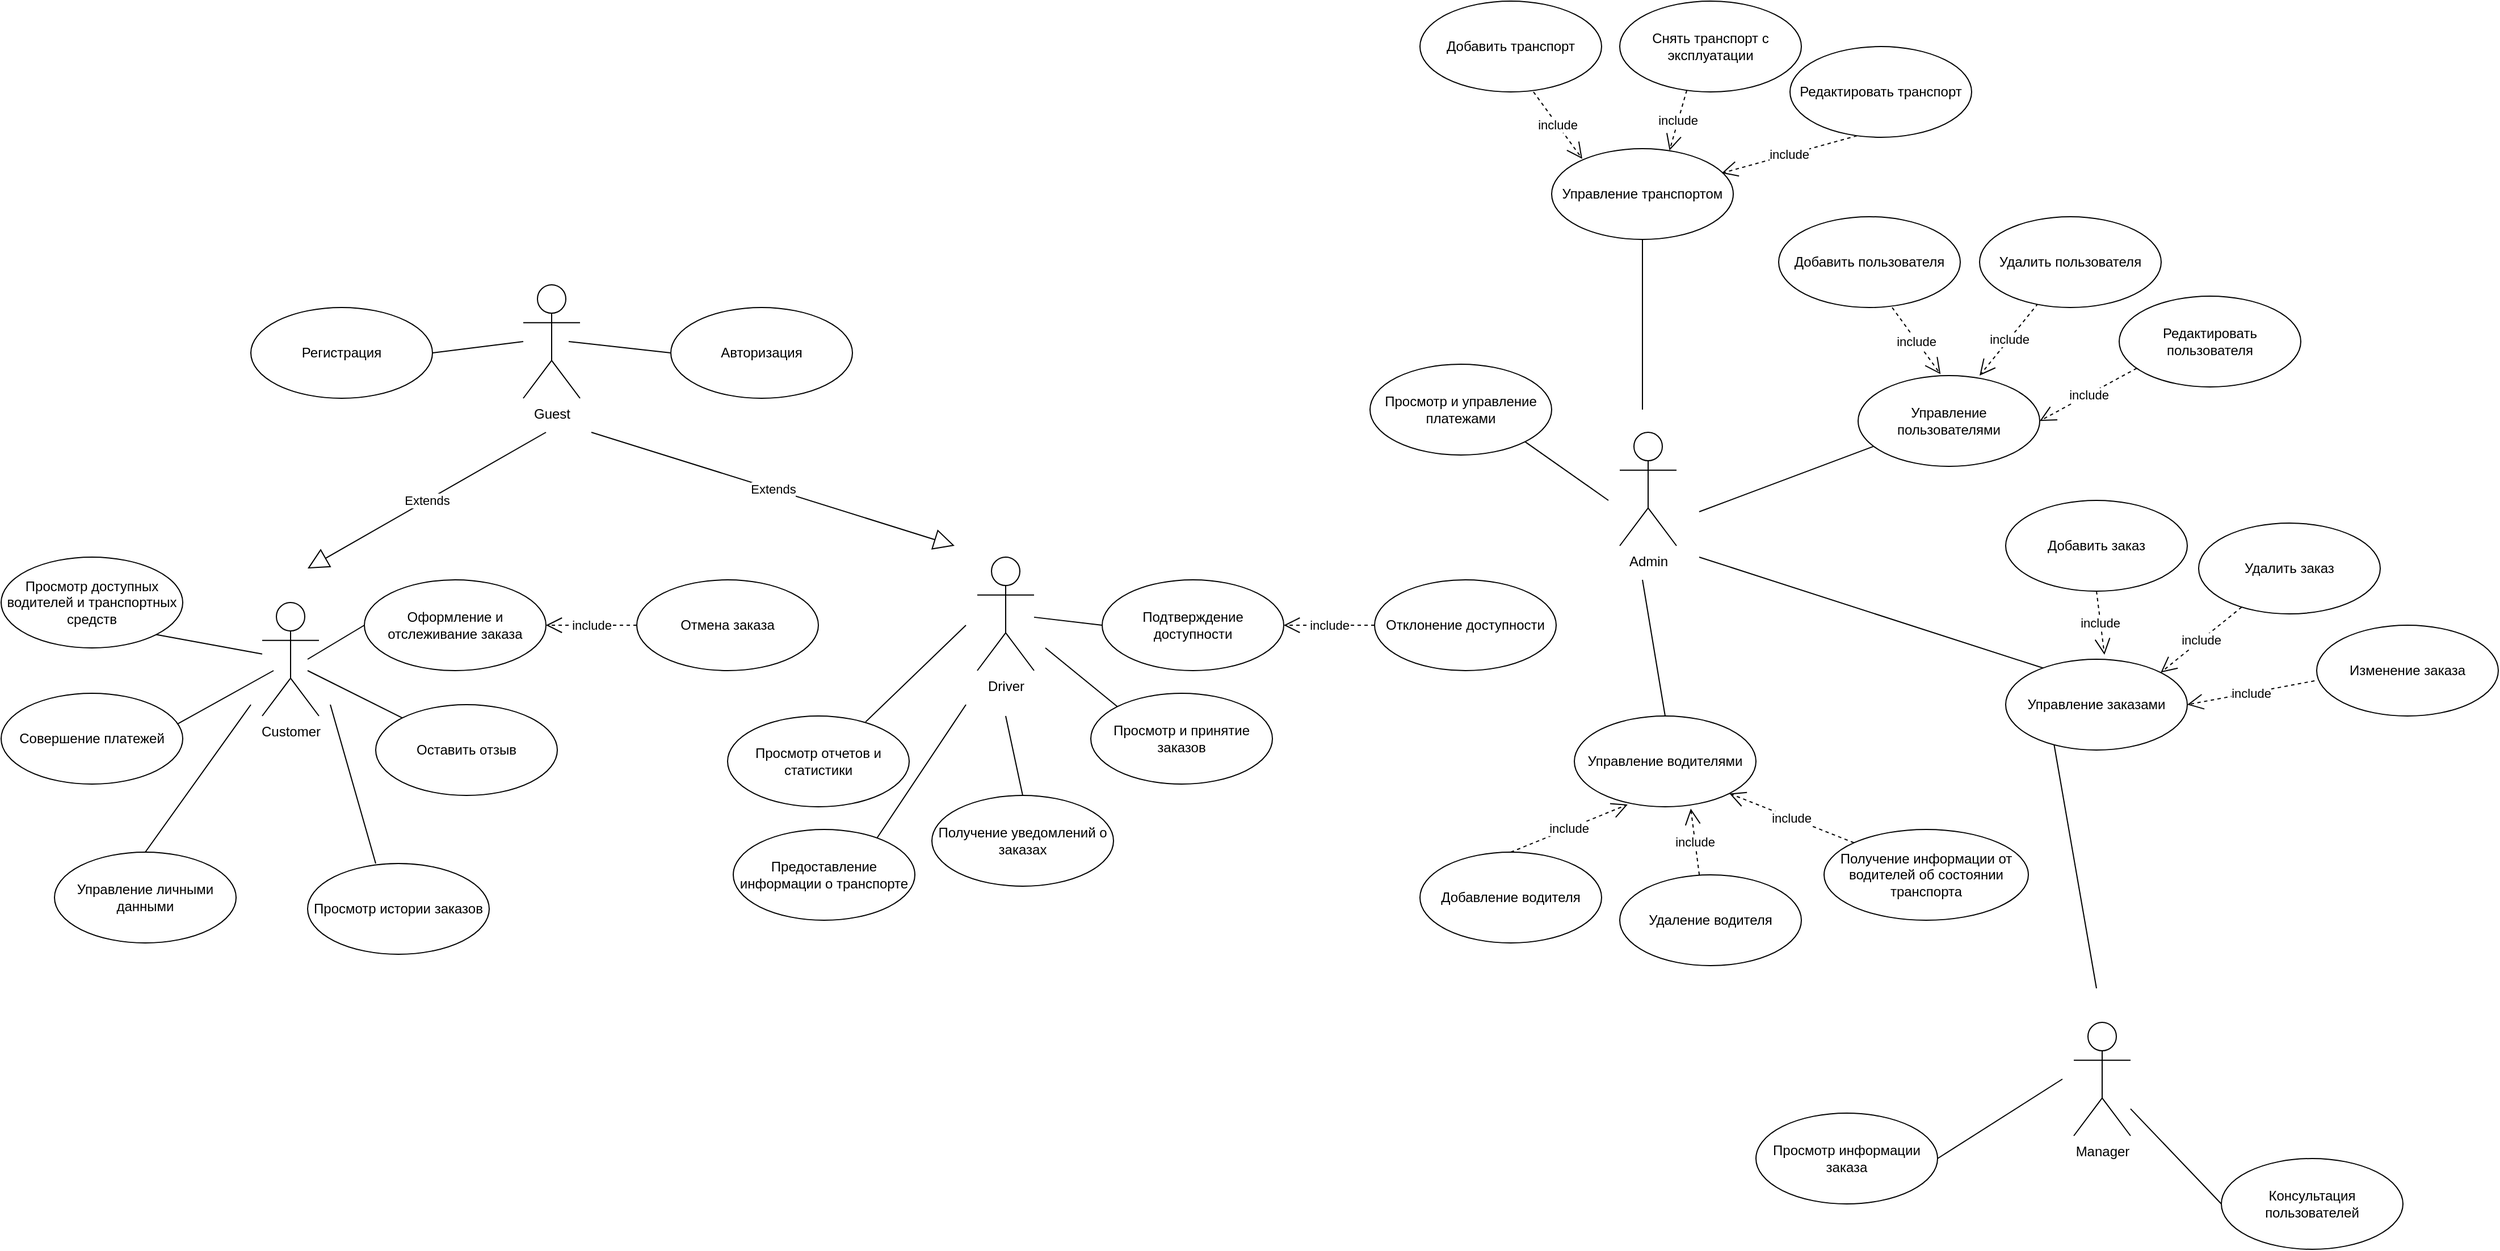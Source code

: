 <mxfile version="21.8.0" type="device">
  <diagram name="Страница — 1" id="VXsmKj18v7rsjrFNFDgO">
    <mxGraphModel dx="3521" dy="2352" grid="1" gridSize="10" guides="1" tooltips="1" connect="1" arrows="1" fold="1" page="1" pageScale="1" pageWidth="827" pageHeight="1169" math="0" shadow="0">
      <root>
        <mxCell id="0" />
        <mxCell id="1" parent="0" />
        <mxCell id="ml_u1-zQLclD2FH7gfV2-1" value="Guest" style="shape=umlActor;verticalLabelPosition=bottom;verticalAlign=top;html=1;outlineConnect=0;" parent="1" vertex="1">
          <mxGeometry x="-230" y="120" width="50" height="100" as="geometry" />
        </mxCell>
        <mxCell id="ml_u1-zQLclD2FH7gfV2-6" value="Авторизация" style="ellipse;whiteSpace=wrap;html=1;" parent="1" vertex="1">
          <mxGeometry x="-100" y="140" width="160" height="80" as="geometry" />
        </mxCell>
        <mxCell id="ml_u1-zQLclD2FH7gfV2-7" value="" style="endArrow=none;html=1;rounded=0;entryX=0;entryY=0.5;entryDx=0;entryDy=0;" parent="1" target="ml_u1-zQLclD2FH7gfV2-6" edge="1">
          <mxGeometry width="50" height="50" relative="1" as="geometry">
            <mxPoint x="-190" y="170" as="sourcePoint" />
            <mxPoint x="-30" y="360" as="targetPoint" />
          </mxGeometry>
        </mxCell>
        <mxCell id="ml_u1-zQLclD2FH7gfV2-8" value="Регистрация" style="ellipse;whiteSpace=wrap;html=1;" parent="1" vertex="1">
          <mxGeometry x="-470" y="140" width="160" height="80" as="geometry" />
        </mxCell>
        <mxCell id="ml_u1-zQLclD2FH7gfV2-9" value="" style="endArrow=none;html=1;rounded=0;exitX=1;exitY=0.5;exitDx=0;exitDy=0;" parent="1" source="ml_u1-zQLclD2FH7gfV2-8" edge="1">
          <mxGeometry width="50" height="50" relative="1" as="geometry">
            <mxPoint x="-195" y="180" as="sourcePoint" />
            <mxPoint x="-230" y="170" as="targetPoint" />
          </mxGeometry>
        </mxCell>
        <mxCell id="ml_u1-zQLclD2FH7gfV2-10" value="Customer" style="shape=umlActor;verticalLabelPosition=bottom;verticalAlign=top;html=1;outlineConnect=0;" parent="1" vertex="1">
          <mxGeometry x="-460" y="400" width="50" height="100" as="geometry" />
        </mxCell>
        <mxCell id="ml_u1-zQLclD2FH7gfV2-11" value="" style="endArrow=none;html=1;rounded=0;" parent="1" edge="1">
          <mxGeometry width="50" height="50" relative="1" as="geometry">
            <mxPoint x="-540" y="510" as="sourcePoint" />
            <mxPoint x="-450" y="460" as="targetPoint" />
          </mxGeometry>
        </mxCell>
        <mxCell id="ml_u1-zQLclD2FH7gfV2-12" value="Совершение платежей" style="ellipse;whiteSpace=wrap;html=1;" parent="1" vertex="1">
          <mxGeometry x="-690" y="480" width="160" height="80" as="geometry" />
        </mxCell>
        <mxCell id="ml_u1-zQLclD2FH7gfV2-13" value="Оставить отзыв" style="ellipse;whiteSpace=wrap;html=1;" parent="1" vertex="1">
          <mxGeometry x="-360" y="490" width="160" height="80" as="geometry" />
        </mxCell>
        <mxCell id="ml_u1-zQLclD2FH7gfV2-14" value="" style="endArrow=none;html=1;rounded=0;exitX=0;exitY=0;exitDx=0;exitDy=0;" parent="1" source="ml_u1-zQLclD2FH7gfV2-13" edge="1">
          <mxGeometry width="50" height="50" relative="1" as="geometry">
            <mxPoint x="-530" y="520" as="sourcePoint" />
            <mxPoint x="-420" y="460" as="targetPoint" />
          </mxGeometry>
        </mxCell>
        <mxCell id="ml_u1-zQLclD2FH7gfV2-15" value="Оформление и отслеживание заказа" style="ellipse;whiteSpace=wrap;html=1;" parent="1" vertex="1">
          <mxGeometry x="-370" y="380" width="160" height="80" as="geometry" />
        </mxCell>
        <mxCell id="ml_u1-zQLclD2FH7gfV2-16" value="" style="endArrow=none;html=1;rounded=0;exitX=0;exitY=0.5;exitDx=0;exitDy=0;" parent="1" source="ml_u1-zQLclD2FH7gfV2-15" edge="1">
          <mxGeometry width="50" height="50" relative="1" as="geometry">
            <mxPoint x="-327" y="512" as="sourcePoint" />
            <mxPoint x="-420" y="450" as="targetPoint" />
          </mxGeometry>
        </mxCell>
        <mxCell id="ml_u1-zQLclD2FH7gfV2-17" value="Просмотр доступных водителей и транспортных средств" style="ellipse;whiteSpace=wrap;html=1;" parent="1" vertex="1">
          <mxGeometry x="-690" y="360" width="160" height="80" as="geometry" />
        </mxCell>
        <mxCell id="ml_u1-zQLclD2FH7gfV2-18" value="" style="endArrow=none;html=1;rounded=0;exitX=1;exitY=1;exitDx=0;exitDy=0;" parent="1" source="ml_u1-zQLclD2FH7gfV2-17" target="ml_u1-zQLclD2FH7gfV2-10" edge="1">
          <mxGeometry width="50" height="50" relative="1" as="geometry">
            <mxPoint x="-530" y="520" as="sourcePoint" />
            <mxPoint x="-440" y="470" as="targetPoint" />
          </mxGeometry>
        </mxCell>
        <mxCell id="ml_u1-zQLclD2FH7gfV2-19" value="Управление личными данными" style="ellipse;whiteSpace=wrap;html=1;" parent="1" vertex="1">
          <mxGeometry x="-643" y="620" width="160" height="80" as="geometry" />
        </mxCell>
        <mxCell id="ml_u1-zQLclD2FH7gfV2-20" value="" style="endArrow=none;html=1;rounded=0;exitX=0.5;exitY=0;exitDx=0;exitDy=0;" parent="1" source="ml_u1-zQLclD2FH7gfV2-19" edge="1">
          <mxGeometry width="50" height="50" relative="1" as="geometry">
            <mxPoint x="-390" y="620" as="sourcePoint" />
            <mxPoint x="-470" y="490" as="targetPoint" />
          </mxGeometry>
        </mxCell>
        <mxCell id="ml_u1-zQLclD2FH7gfV2-21" value="" style="endArrow=none;html=1;rounded=0;" parent="1" edge="1">
          <mxGeometry width="50" height="50" relative="1" as="geometry">
            <mxPoint x="-360" y="630" as="sourcePoint" />
            <mxPoint x="-400" y="490" as="targetPoint" />
          </mxGeometry>
        </mxCell>
        <mxCell id="ml_u1-zQLclD2FH7gfV2-22" value="Просмотр истории заказов" style="ellipse;whiteSpace=wrap;html=1;" parent="1" vertex="1">
          <mxGeometry x="-420" y="630" width="160" height="80" as="geometry" />
        </mxCell>
        <mxCell id="ml_u1-zQLclD2FH7gfV2-24" value="include" style="endArrow=open;endSize=12;dashed=1;html=1;rounded=0;entryX=1;entryY=0.5;entryDx=0;entryDy=0;exitX=0;exitY=0.5;exitDx=0;exitDy=0;" parent="1" source="ml_u1-zQLclD2FH7gfV2-25" target="ml_u1-zQLclD2FH7gfV2-15" edge="1">
          <mxGeometry width="160" relative="1" as="geometry">
            <mxPoint x="-80" y="420" as="sourcePoint" />
            <mxPoint x="-280" y="590" as="targetPoint" />
          </mxGeometry>
        </mxCell>
        <mxCell id="ml_u1-zQLclD2FH7gfV2-25" value="Отмена заказа" style="ellipse;whiteSpace=wrap;html=1;" parent="1" vertex="1">
          <mxGeometry x="-130" y="380" width="160" height="80" as="geometry" />
        </mxCell>
        <mxCell id="ml_u1-zQLclD2FH7gfV2-27" value="Admin" style="shape=umlActor;verticalLabelPosition=bottom;verticalAlign=top;html=1;outlineConnect=0;" parent="1" vertex="1">
          <mxGeometry x="736" y="250" width="50" height="100" as="geometry" />
        </mxCell>
        <mxCell id="ml_u1-zQLclD2FH7gfV2-28" value="Просмотр и управление платежами" style="ellipse;whiteSpace=wrap;html=1;" parent="1" vertex="1">
          <mxGeometry x="516" y="190" width="160" height="80" as="geometry" />
        </mxCell>
        <mxCell id="ml_u1-zQLclD2FH7gfV2-30" value="" style="endArrow=none;html=1;rounded=0;entryX=1;entryY=1;entryDx=0;entryDy=0;" parent="1" edge="1">
          <mxGeometry width="50" height="50" relative="1" as="geometry">
            <mxPoint x="726" y="310" as="sourcePoint" />
            <mxPoint x="652.569" y="258.284" as="targetPoint" />
          </mxGeometry>
        </mxCell>
        <mxCell id="ml_u1-zQLclD2FH7gfV2-31" value="" style="endArrow=none;html=1;rounded=0;" parent="1" edge="1">
          <mxGeometry width="50" height="50" relative="1" as="geometry">
            <mxPoint x="806" y="320" as="sourcePoint" />
            <mxPoint x="966" y="260" as="targetPoint" />
          </mxGeometry>
        </mxCell>
        <mxCell id="ml_u1-zQLclD2FH7gfV2-33" value="Управление пользователями" style="ellipse;whiteSpace=wrap;html=1;" parent="1" vertex="1">
          <mxGeometry x="946" y="200" width="160" height="80" as="geometry" />
        </mxCell>
        <mxCell id="ml_u1-zQLclD2FH7gfV2-34" value="include" style="endArrow=open;endSize=12;dashed=1;html=1;rounded=0;entryX=0.454;entryY=-0.015;entryDx=0;entryDy=0;entryPerimeter=0;" parent="1" target="ml_u1-zQLclD2FH7gfV2-33" edge="1">
          <mxGeometry width="160" relative="1" as="geometry">
            <mxPoint x="976" y="140" as="sourcePoint" />
            <mxPoint x="1006" y="150" as="targetPoint" />
          </mxGeometry>
        </mxCell>
        <mxCell id="ml_u1-zQLclD2FH7gfV2-35" value="Добавить пользователя" style="ellipse;whiteSpace=wrap;html=1;" parent="1" vertex="1">
          <mxGeometry x="876" y="60" width="160" height="80" as="geometry" />
        </mxCell>
        <mxCell id="ml_u1-zQLclD2FH7gfV2-36" value="include" style="endArrow=open;endSize=12;dashed=1;html=1;rounded=0;entryX=0.454;entryY=-0.015;entryDx=0;entryDy=0;entryPerimeter=0;exitX=0.322;exitY=0.956;exitDx=0;exitDy=0;exitPerimeter=0;" parent="1" source="ml_u1-zQLclD2FH7gfV2-37" edge="1">
          <mxGeometry width="160" relative="1" as="geometry">
            <mxPoint x="1083" y="141" as="sourcePoint" />
            <mxPoint x="1053" y="200" as="targetPoint" />
          </mxGeometry>
        </mxCell>
        <mxCell id="ml_u1-zQLclD2FH7gfV2-37" value="Удалить пользователя" style="ellipse;whiteSpace=wrap;html=1;" parent="1" vertex="1">
          <mxGeometry x="1053" y="60" width="160" height="80" as="geometry" />
        </mxCell>
        <mxCell id="ml_u1-zQLclD2FH7gfV2-38" value="include" style="endArrow=open;endSize=12;dashed=1;html=1;rounded=0;entryX=1;entryY=0.5;entryDx=0;entryDy=0;exitX=0.097;exitY=0.794;exitDx=0;exitDy=0;exitPerimeter=0;" parent="1" source="ml_u1-zQLclD2FH7gfV2-39" target="ml_u1-zQLclD2FH7gfV2-33" edge="1">
          <mxGeometry width="160" relative="1" as="geometry">
            <mxPoint x="1206" y="221" as="sourcePoint" />
            <mxPoint x="1176" y="280" as="targetPoint" />
          </mxGeometry>
        </mxCell>
        <mxCell id="ml_u1-zQLclD2FH7gfV2-39" value="Редактировать пользователя" style="ellipse;whiteSpace=wrap;html=1;" parent="1" vertex="1">
          <mxGeometry x="1176" y="130" width="160" height="80" as="geometry" />
        </mxCell>
        <mxCell id="ml_u1-zQLclD2FH7gfV2-40" value="" style="endArrow=none;html=1;rounded=0;" parent="1" edge="1">
          <mxGeometry width="50" height="50" relative="1" as="geometry">
            <mxPoint x="756" y="230" as="sourcePoint" />
            <mxPoint x="756" y="70" as="targetPoint" />
          </mxGeometry>
        </mxCell>
        <mxCell id="ml_u1-zQLclD2FH7gfV2-41" value="Управление транспортом" style="ellipse;whiteSpace=wrap;html=1;" parent="1" vertex="1">
          <mxGeometry x="676" width="160" height="80" as="geometry" />
        </mxCell>
        <mxCell id="ml_u1-zQLclD2FH7gfV2-42" value="include" style="endArrow=open;endSize=12;dashed=1;html=1;rounded=0;entryX=0.454;entryY=-0.015;entryDx=0;entryDy=0;entryPerimeter=0;" parent="1" edge="1">
          <mxGeometry width="160" relative="1" as="geometry">
            <mxPoint x="660" y="-50" as="sourcePoint" />
            <mxPoint x="703" y="9" as="targetPoint" />
          </mxGeometry>
        </mxCell>
        <mxCell id="ml_u1-zQLclD2FH7gfV2-43" value="Добавить транспорт" style="ellipse;whiteSpace=wrap;html=1;" parent="1" vertex="1">
          <mxGeometry x="560" y="-130" width="160" height="80" as="geometry" />
        </mxCell>
        <mxCell id="ml_u1-zQLclD2FH7gfV2-44" value="include" style="endArrow=open;endSize=12;dashed=1;html=1;rounded=0;entryX=0.649;entryY=0.02;entryDx=0;entryDy=0;exitX=0.369;exitY=0.983;exitDx=0;exitDy=0;exitPerimeter=0;entryPerimeter=0;" parent="1" source="ml_u1-zQLclD2FH7gfV2-45" target="ml_u1-zQLclD2FH7gfV2-41" edge="1">
          <mxGeometry width="160" relative="1" as="geometry">
            <mxPoint x="836" y="-50" as="sourcePoint" />
            <mxPoint x="879" y="9" as="targetPoint" />
          </mxGeometry>
        </mxCell>
        <mxCell id="ml_u1-zQLclD2FH7gfV2-45" value="Снять транспорт с эксплуатации" style="ellipse;whiteSpace=wrap;html=1;" parent="1" vertex="1">
          <mxGeometry x="736" y="-130" width="160" height="80" as="geometry" />
        </mxCell>
        <mxCell id="ml_u1-zQLclD2FH7gfV2-46" value="include" style="endArrow=open;endSize=12;dashed=1;html=1;rounded=0;entryX=0.936;entryY=0.27;entryDx=0;entryDy=0;exitX=0.369;exitY=0.983;exitDx=0;exitDy=0;exitPerimeter=0;entryPerimeter=0;" parent="1" source="ml_u1-zQLclD2FH7gfV2-47" target="ml_u1-zQLclD2FH7gfV2-41" edge="1">
          <mxGeometry width="160" relative="1" as="geometry">
            <mxPoint x="986" y="-10" as="sourcePoint" />
            <mxPoint x="906" y="40" as="targetPoint" />
          </mxGeometry>
        </mxCell>
        <mxCell id="ml_u1-zQLclD2FH7gfV2-47" value="Редактировать транспорт" style="ellipse;whiteSpace=wrap;html=1;" parent="1" vertex="1">
          <mxGeometry x="886" y="-90" width="160" height="80" as="geometry" />
        </mxCell>
        <mxCell id="ml_u1-zQLclD2FH7gfV2-48" value="Driver" style="shape=umlActor;verticalLabelPosition=bottom;verticalAlign=top;html=1;outlineConnect=0;" parent="1" vertex="1">
          <mxGeometry x="170" y="360" width="50" height="100" as="geometry" />
        </mxCell>
        <mxCell id="ml_u1-zQLclD2FH7gfV2-49" value="Extends" style="endArrow=block;endSize=16;endFill=0;html=1;rounded=0;" parent="1" edge="1">
          <mxGeometry width="160" relative="1" as="geometry">
            <mxPoint x="-210" y="250" as="sourcePoint" />
            <mxPoint x="-420" y="370" as="targetPoint" />
          </mxGeometry>
        </mxCell>
        <mxCell id="ml_u1-zQLclD2FH7gfV2-50" value="Extends" style="endArrow=block;endSize=16;endFill=0;html=1;rounded=0;" parent="1" edge="1">
          <mxGeometry width="160" relative="1" as="geometry">
            <mxPoint x="-170" y="250" as="sourcePoint" />
            <mxPoint x="150" y="350" as="targetPoint" />
          </mxGeometry>
        </mxCell>
        <mxCell id="ml_u1-zQLclD2FH7gfV2-51" value="Подтверждение доступности" style="ellipse;whiteSpace=wrap;html=1;" parent="1" vertex="1">
          <mxGeometry x="280" y="380" width="160" height="80" as="geometry" />
        </mxCell>
        <mxCell id="ml_u1-zQLclD2FH7gfV2-52" value="" style="endArrow=none;html=1;rounded=0;entryX=0;entryY=0.5;entryDx=0;entryDy=0;" parent="1" source="ml_u1-zQLclD2FH7gfV2-48" target="ml_u1-zQLclD2FH7gfV2-51" edge="1">
          <mxGeometry width="50" height="50" relative="1" as="geometry">
            <mxPoint x="250" y="490" as="sourcePoint" />
            <mxPoint x="300" y="440" as="targetPoint" />
          </mxGeometry>
        </mxCell>
        <mxCell id="ml_u1-zQLclD2FH7gfV2-53" value="Просмотр и принятие заказов" style="ellipse;whiteSpace=wrap;html=1;" parent="1" vertex="1">
          <mxGeometry x="270" y="480" width="160" height="80" as="geometry" />
        </mxCell>
        <mxCell id="ml_u1-zQLclD2FH7gfV2-54" value="" style="endArrow=none;html=1;rounded=0;entryX=0;entryY=0;entryDx=0;entryDy=0;" parent="1" target="ml_u1-zQLclD2FH7gfV2-53" edge="1">
          <mxGeometry width="50" height="50" relative="1" as="geometry">
            <mxPoint x="230" y="440" as="sourcePoint" />
            <mxPoint x="290" y="430" as="targetPoint" />
          </mxGeometry>
        </mxCell>
        <mxCell id="ml_u1-zQLclD2FH7gfV2-55" value="Получение уведомлений о заказах" style="ellipse;whiteSpace=wrap;html=1;" parent="1" vertex="1">
          <mxGeometry x="130" y="570" width="160" height="80" as="geometry" />
        </mxCell>
        <mxCell id="ml_u1-zQLclD2FH7gfV2-56" value="" style="endArrow=none;html=1;rounded=0;exitX=0.5;exitY=0;exitDx=0;exitDy=0;" parent="1" source="ml_u1-zQLclD2FH7gfV2-55" edge="1">
          <mxGeometry width="50" height="50" relative="1" as="geometry">
            <mxPoint x="60" y="630" as="sourcePoint" />
            <mxPoint x="195" y="500" as="targetPoint" />
          </mxGeometry>
        </mxCell>
        <mxCell id="ml_u1-zQLclD2FH7gfV2-57" value="Просмотр отчетов и статистики" style="ellipse;whiteSpace=wrap;html=1;" parent="1" vertex="1">
          <mxGeometry x="-50" y="500" width="160" height="80" as="geometry" />
        </mxCell>
        <mxCell id="ml_u1-zQLclD2FH7gfV2-58" value="" style="endArrow=none;html=1;rounded=0;exitX=0.76;exitY=0.065;exitDx=0;exitDy=0;exitPerimeter=0;" parent="1" source="ml_u1-zQLclD2FH7gfV2-57" edge="1">
          <mxGeometry width="50" height="50" relative="1" as="geometry">
            <mxPoint x="60" y="720" as="sourcePoint" />
            <mxPoint x="160" y="420" as="targetPoint" />
          </mxGeometry>
        </mxCell>
        <mxCell id="ml_u1-zQLclD2FH7gfV2-59" value="" style="endArrow=none;html=1;rounded=0;" parent="1" edge="1">
          <mxGeometry width="50" height="50" relative="1" as="geometry">
            <mxPoint x="80" y="610" as="sourcePoint" />
            <mxPoint x="160" y="490" as="targetPoint" />
          </mxGeometry>
        </mxCell>
        <mxCell id="ml_u1-zQLclD2FH7gfV2-60" value="Предоставление информации о транспорте" style="ellipse;whiteSpace=wrap;html=1;" parent="1" vertex="1">
          <mxGeometry x="-45" y="600" width="160" height="80" as="geometry" />
        </mxCell>
        <mxCell id="qE9lVxydDgMw5gsuQjgU-1" value="Manager" style="shape=umlActor;verticalLabelPosition=bottom;verticalAlign=top;html=1;outlineConnect=0;" vertex="1" parent="1">
          <mxGeometry x="1136" y="770" width="50" height="100" as="geometry" />
        </mxCell>
        <mxCell id="qE9lVxydDgMw5gsuQjgU-2" value="Просмотр информации заказа" style="ellipse;whiteSpace=wrap;html=1;" vertex="1" parent="1">
          <mxGeometry x="856" y="850" width="160" height="80" as="geometry" />
        </mxCell>
        <mxCell id="qE9lVxydDgMw5gsuQjgU-3" value="" style="endArrow=none;html=1;rounded=0;exitX=1;exitY=0.5;exitDx=0;exitDy=0;" edge="1" parent="1" source="qE9lVxydDgMw5gsuQjgU-2">
          <mxGeometry width="50" height="50" relative="1" as="geometry">
            <mxPoint x="916" y="730" as="sourcePoint" />
            <mxPoint x="1126" y="820" as="targetPoint" />
          </mxGeometry>
        </mxCell>
        <mxCell id="qE9lVxydDgMw5gsuQjgU-4" value="" style="endArrow=none;html=1;rounded=0;" edge="1" parent="1">
          <mxGeometry width="50" height="50" relative="1" as="geometry">
            <mxPoint x="1116" y="460" as="sourcePoint" />
            <mxPoint x="806" y="360" as="targetPoint" />
          </mxGeometry>
        </mxCell>
        <mxCell id="qE9lVxydDgMw5gsuQjgU-5" value="" style="endArrow=none;html=1;rounded=0;" edge="1" parent="1">
          <mxGeometry width="50" height="50" relative="1" as="geometry">
            <mxPoint x="1156" y="740" as="sourcePoint" />
            <mxPoint x="1116" y="510" as="targetPoint" />
          </mxGeometry>
        </mxCell>
        <mxCell id="qE9lVxydDgMw5gsuQjgU-6" value="Управление заказами" style="ellipse;whiteSpace=wrap;html=1;" vertex="1" parent="1">
          <mxGeometry x="1076" y="450" width="160" height="80" as="geometry" />
        </mxCell>
        <mxCell id="qE9lVxydDgMw5gsuQjgU-7" value="include" style="endArrow=open;endSize=12;dashed=1;html=1;rounded=0;entryX=0.544;entryY=-0.05;entryDx=0;entryDy=0;entryPerimeter=0;exitX=0.5;exitY=1;exitDx=0;exitDy=0;" edge="1" parent="1" source="qE9lVxydDgMw5gsuQjgU-8" target="qE9lVxydDgMw5gsuQjgU-6">
          <mxGeometry width="160" relative="1" as="geometry">
            <mxPoint x="1206" y="390" as="sourcePoint" />
            <mxPoint x="1249" y="449" as="targetPoint" />
          </mxGeometry>
        </mxCell>
        <mxCell id="qE9lVxydDgMw5gsuQjgU-8" value="Добавить заказ" style="ellipse;whiteSpace=wrap;html=1;" vertex="1" parent="1">
          <mxGeometry x="1076" y="310" width="160" height="80" as="geometry" />
        </mxCell>
        <mxCell id="qE9lVxydDgMw5gsuQjgU-9" value="include" style="endArrow=open;endSize=12;dashed=1;html=1;rounded=0;entryX=1;entryY=0;entryDx=0;entryDy=0;" edge="1" source="qE9lVxydDgMw5gsuQjgU-10" parent="1" target="qE9lVxydDgMw5gsuQjgU-6">
          <mxGeometry width="160" relative="1" as="geometry">
            <mxPoint x="1313" y="391" as="sourcePoint" />
            <mxPoint x="1283" y="450" as="targetPoint" />
          </mxGeometry>
        </mxCell>
        <mxCell id="qE9lVxydDgMw5gsuQjgU-10" value="Удалить заказ" style="ellipse;whiteSpace=wrap;html=1;" vertex="1" parent="1">
          <mxGeometry x="1246" y="330" width="160" height="80" as="geometry" />
        </mxCell>
        <mxCell id="qE9lVxydDgMw5gsuQjgU-11" value="Изменение заказа" style="ellipse;whiteSpace=wrap;html=1;" vertex="1" parent="1">
          <mxGeometry x="1350" y="420" width="160" height="80" as="geometry" />
        </mxCell>
        <mxCell id="qE9lVxydDgMw5gsuQjgU-12" value="include" style="endArrow=open;endSize=12;dashed=1;html=1;rounded=0;entryX=1;entryY=0.5;entryDx=0;entryDy=0;exitX=0.013;exitY=0.613;exitDx=0;exitDy=0;exitPerimeter=0;" edge="1" parent="1" target="qE9lVxydDgMw5gsuQjgU-6">
          <mxGeometry width="160" relative="1" as="geometry">
            <mxPoint x="1348.08" y="469.04" as="sourcePoint" />
            <mxPoint x="1223" y="472" as="targetPoint" />
          </mxGeometry>
        </mxCell>
        <mxCell id="qE9lVxydDgMw5gsuQjgU-13" value="Консультация пользователей" style="ellipse;whiteSpace=wrap;html=1;" vertex="1" parent="1">
          <mxGeometry x="1266" y="890" width="160" height="80" as="geometry" />
        </mxCell>
        <mxCell id="qE9lVxydDgMw5gsuQjgU-14" value="" style="endArrow=none;html=1;rounded=0;exitX=0;exitY=0.5;exitDx=0;exitDy=0;" edge="1" parent="1" source="qE9lVxydDgMw5gsuQjgU-13" target="qE9lVxydDgMw5gsuQjgU-1">
          <mxGeometry width="50" height="50" relative="1" as="geometry">
            <mxPoint x="1026" y="900" as="sourcePoint" />
            <mxPoint x="1136" y="830" as="targetPoint" />
          </mxGeometry>
        </mxCell>
        <mxCell id="qE9lVxydDgMw5gsuQjgU-15" value="Управление водителями" style="ellipse;whiteSpace=wrap;html=1;" vertex="1" parent="1">
          <mxGeometry x="696" y="500" width="160" height="80" as="geometry" />
        </mxCell>
        <mxCell id="qE9lVxydDgMw5gsuQjgU-16" value="" style="endArrow=none;html=1;rounded=0;entryX=0.5;entryY=0;entryDx=0;entryDy=0;" edge="1" parent="1" target="qE9lVxydDgMw5gsuQjgU-15">
          <mxGeometry width="50" height="50" relative="1" as="geometry">
            <mxPoint x="756" y="380" as="sourcePoint" />
            <mxPoint x="663" y="268" as="targetPoint" />
          </mxGeometry>
        </mxCell>
        <mxCell id="qE9lVxydDgMw5gsuQjgU-17" value="include" style="endArrow=open;endSize=12;dashed=1;html=1;rounded=0;entryX=0.544;entryY=-0.05;entryDx=0;entryDy=0;entryPerimeter=0;exitX=0.5;exitY=0;exitDx=0;exitDy=0;" edge="1" parent="1" source="qE9lVxydDgMw5gsuQjgU-18">
          <mxGeometry width="160" relative="1" as="geometry">
            <mxPoint x="706" y="642" as="sourcePoint" />
            <mxPoint x="743" y="578" as="targetPoint" />
          </mxGeometry>
        </mxCell>
        <mxCell id="qE9lVxydDgMw5gsuQjgU-18" value="Добавление водителя" style="ellipse;whiteSpace=wrap;html=1;" vertex="1" parent="1">
          <mxGeometry x="560" y="620" width="160" height="80" as="geometry" />
        </mxCell>
        <mxCell id="qE9lVxydDgMw5gsuQjgU-19" value="Удаление водителя" style="ellipse;whiteSpace=wrap;html=1;" vertex="1" parent="1">
          <mxGeometry x="736" y="640" width="160" height="80" as="geometry" />
        </mxCell>
        <mxCell id="qE9lVxydDgMw5gsuQjgU-20" value="include" style="endArrow=open;endSize=12;dashed=1;html=1;rounded=0;entryX=0.641;entryY=1.02;entryDx=0;entryDy=0;exitX=0.438;exitY=0;exitDx=0;exitDy=0;exitPerimeter=0;entryPerimeter=0;" edge="1" parent="1" source="qE9lVxydDgMw5gsuQjgU-19" target="qE9lVxydDgMw5gsuQjgU-15">
          <mxGeometry width="160" relative="1" as="geometry">
            <mxPoint x="650" y="630" as="sourcePoint" />
            <mxPoint x="753" y="588" as="targetPoint" />
          </mxGeometry>
        </mxCell>
        <mxCell id="qE9lVxydDgMw5gsuQjgU-21" value="Получение информации от водителей об состоянии транспорта" style="ellipse;whiteSpace=wrap;html=1;" vertex="1" parent="1">
          <mxGeometry x="916" y="600" width="180" height="80" as="geometry" />
        </mxCell>
        <mxCell id="qE9lVxydDgMw5gsuQjgU-22" value="include" style="endArrow=open;endSize=12;dashed=1;html=1;rounded=0;entryX=1;entryY=1;entryDx=0;entryDy=0;exitX=0;exitY=0;exitDx=0;exitDy=0;" edge="1" parent="1" source="qE9lVxydDgMw5gsuQjgU-21" target="qE9lVxydDgMw5gsuQjgU-15">
          <mxGeometry width="160" relative="1" as="geometry">
            <mxPoint x="816" y="650" as="sourcePoint" />
            <mxPoint x="809" y="592" as="targetPoint" />
          </mxGeometry>
        </mxCell>
        <mxCell id="qE9lVxydDgMw5gsuQjgU-24" value="include" style="endArrow=open;endSize=12;dashed=1;html=1;rounded=0;entryX=1;entryY=0.5;entryDx=0;entryDy=0;exitX=0;exitY=0.5;exitDx=0;exitDy=0;" edge="1" parent="1">
          <mxGeometry width="160" relative="1" as="geometry">
            <mxPoint x="520" y="420" as="sourcePoint" />
            <mxPoint x="440" y="420" as="targetPoint" />
          </mxGeometry>
        </mxCell>
        <mxCell id="qE9lVxydDgMw5gsuQjgU-25" value="Отклонение доступности" style="ellipse;whiteSpace=wrap;html=1;" vertex="1" parent="1">
          <mxGeometry x="520" y="380" width="160" height="80" as="geometry" />
        </mxCell>
      </root>
    </mxGraphModel>
  </diagram>
</mxfile>

